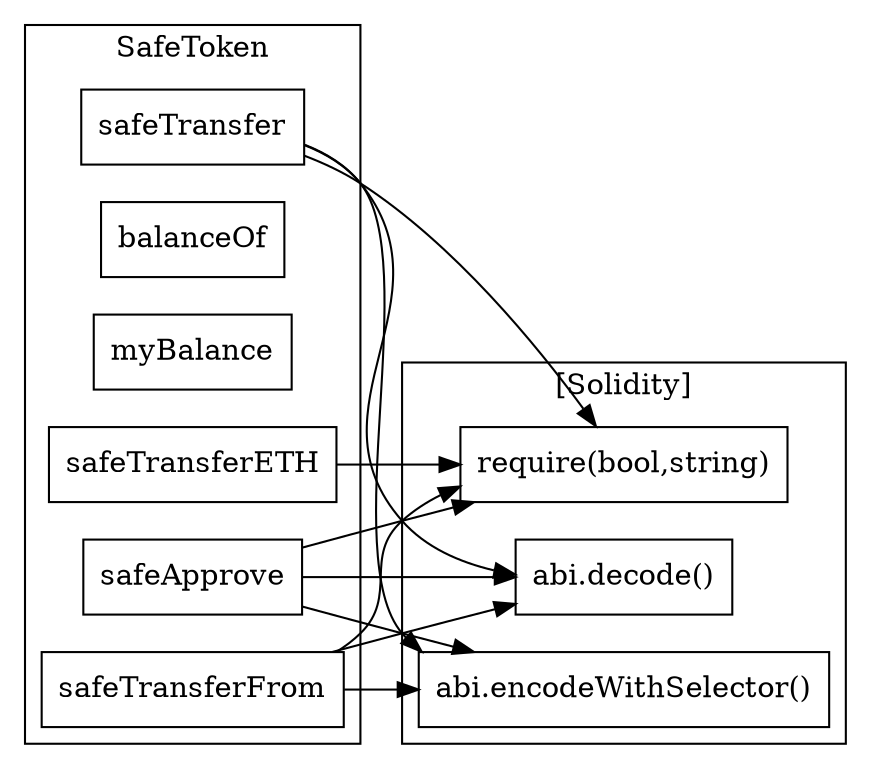 strict digraph {
rankdir="LR"
node [shape=box]
subgraph cluster_202_SafeToken {
label = "SafeToken"
"202_safeTransfer" [label="safeTransfer"]
"202_balanceOf" [label="balanceOf"]
"202_myBalance" [label="myBalance"]
"202_safeTransferETH" [label="safeTransferETH"]
"202_safeApprove" [label="safeApprove"]
"202_safeTransferFrom" [label="safeTransferFrom"]
}subgraph cluster_solidity {
label = "[Solidity]"
"abi.decode()" 
"abi.encodeWithSelector()" 
"require(bool,string)" 
"202_safeApprove" -> "abi.decode()"
"202_safeApprove" -> "abi.encodeWithSelector()"
"202_safeTransfer" -> "abi.encodeWithSelector()"
"202_safeTransfer" -> "require(bool,string)"
"202_safeTransferFrom" -> "abi.decode()"
"202_safeTransferFrom" -> "abi.encodeWithSelector()"
"202_safeTransferFrom" -> "require(bool,string)"
"202_safeTransfer" -> "abi.decode()"
"202_safeTransferETH" -> "require(bool,string)"
"202_safeApprove" -> "require(bool,string)"
}
}